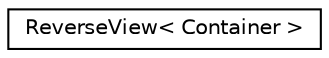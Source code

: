 digraph "Graphical Class Hierarchy"
{
 // LATEX_PDF_SIZE
  edge [fontname="Helvetica",fontsize="10",labelfontname="Helvetica",labelfontsize="10"];
  node [fontname="Helvetica",fontsize="10",shape=record];
  rankdir="LR";
  Node0 [label="ReverseView\< Container \>",height=0.2,width=0.4,color="black", fillcolor="white", style="filled",URL="$classgtl_1_1_reverse_view.html",tooltip=" "];
}
